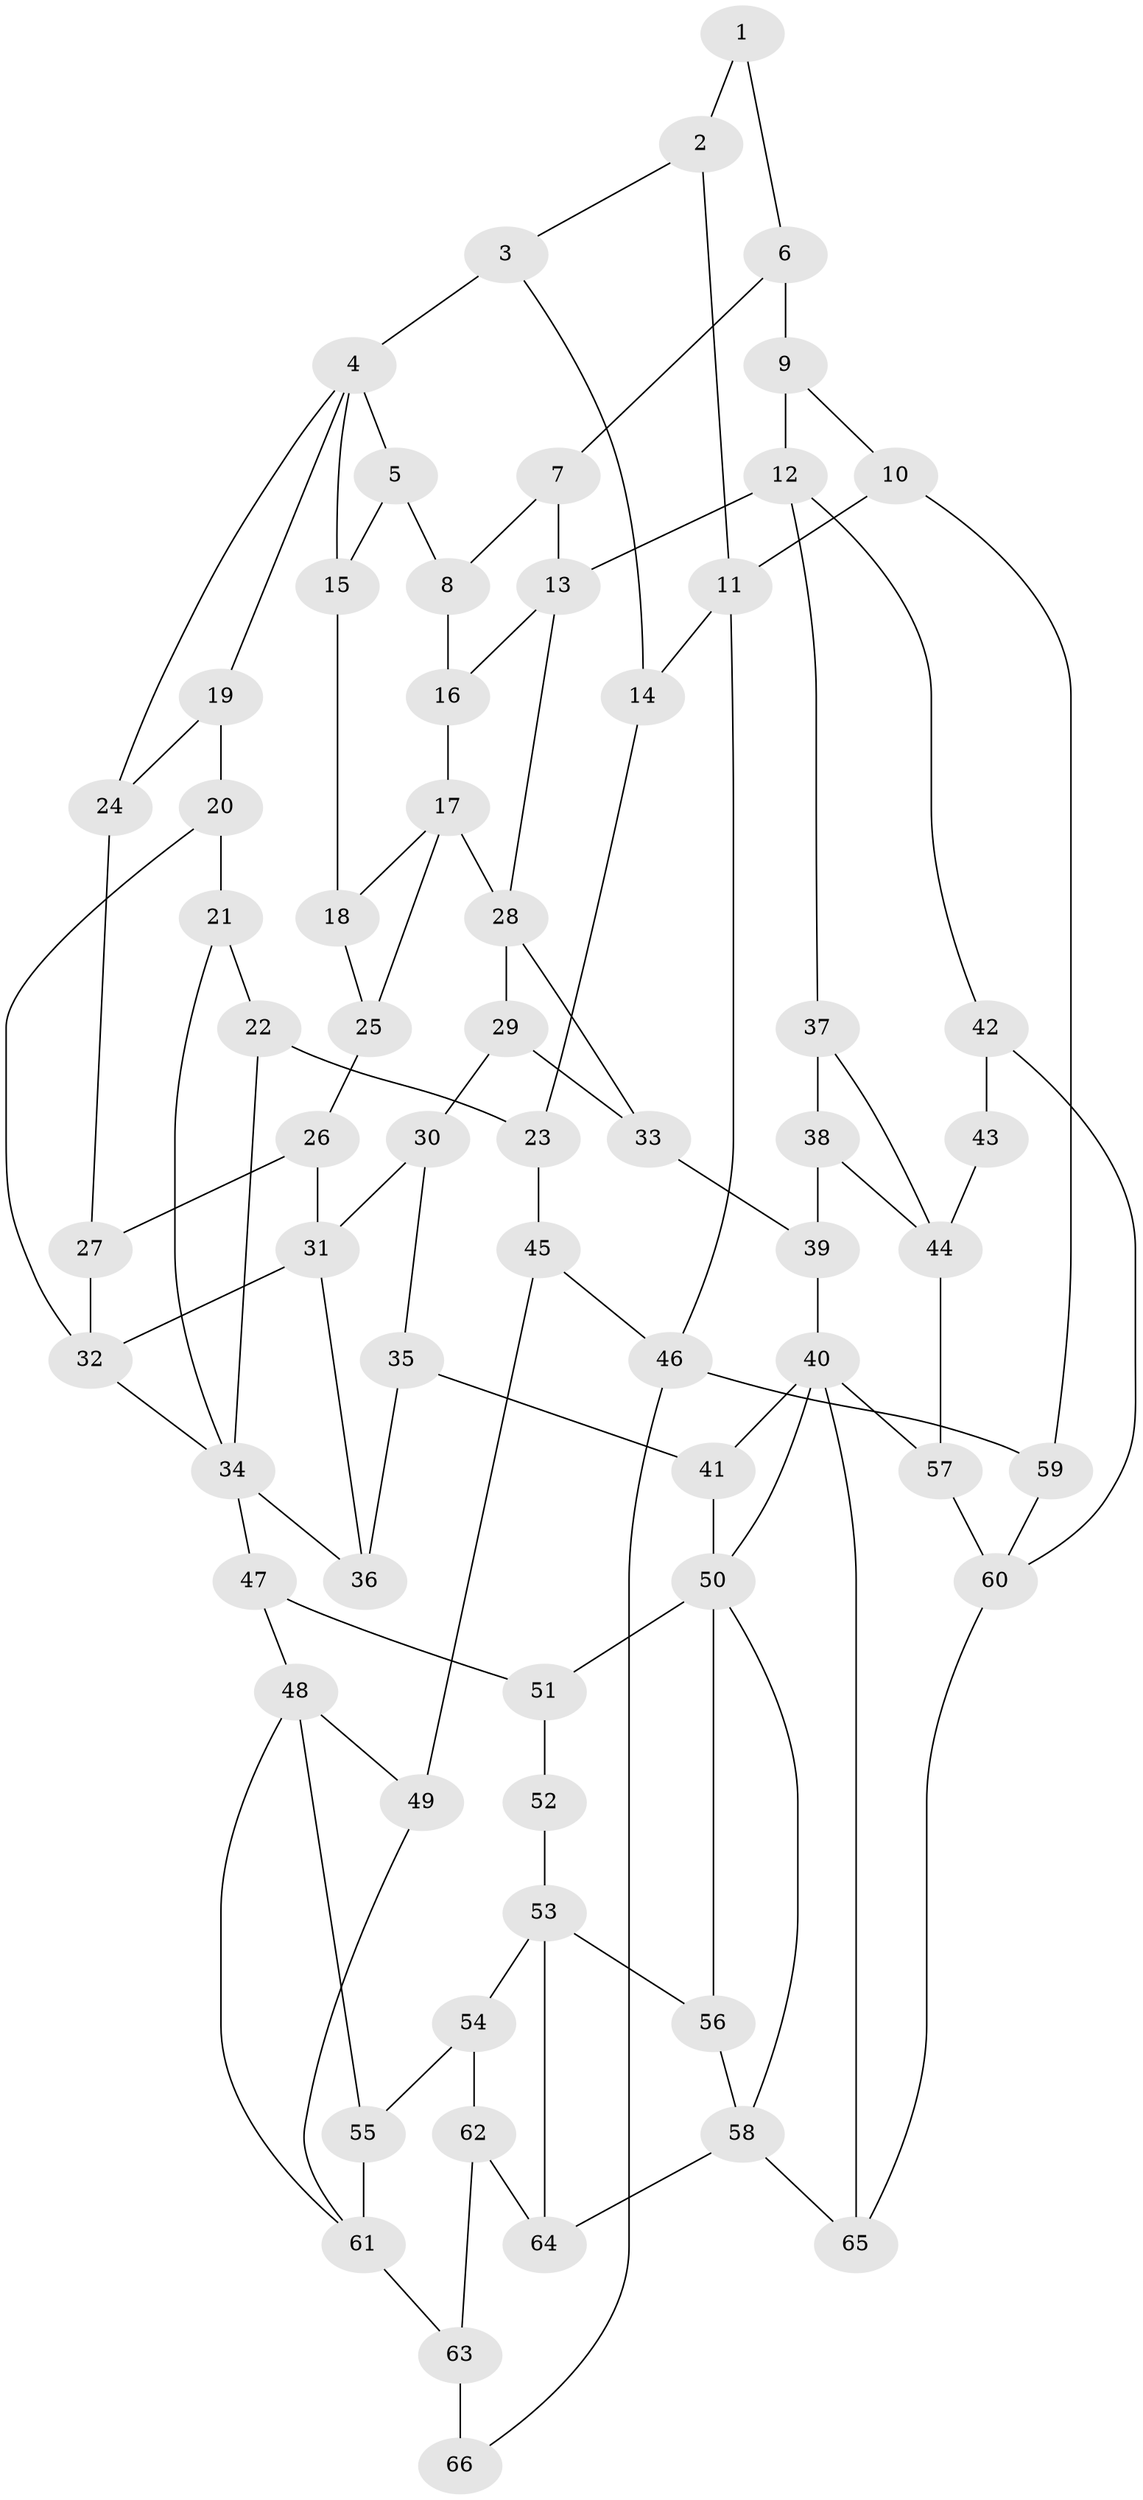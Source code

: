 // original degree distribution, {3: 0.015151515151515152, 4: 0.24242424242424243, 5: 0.5151515151515151, 6: 0.22727272727272727}
// Generated by graph-tools (version 1.1) at 2025/38/03/09/25 02:38:46]
// undirected, 66 vertices, 108 edges
graph export_dot {
graph [start="1"]
  node [color=gray90,style=filled];
  1;
  2;
  3;
  4;
  5;
  6;
  7;
  8;
  9;
  10;
  11;
  12;
  13;
  14;
  15;
  16;
  17;
  18;
  19;
  20;
  21;
  22;
  23;
  24;
  25;
  26;
  27;
  28;
  29;
  30;
  31;
  32;
  33;
  34;
  35;
  36;
  37;
  38;
  39;
  40;
  41;
  42;
  43;
  44;
  45;
  46;
  47;
  48;
  49;
  50;
  51;
  52;
  53;
  54;
  55;
  56;
  57;
  58;
  59;
  60;
  61;
  62;
  63;
  64;
  65;
  66;
  1 -- 2 [weight=1.0];
  1 -- 6 [weight=1.0];
  2 -- 3 [weight=1.0];
  2 -- 11 [weight=1.0];
  3 -- 4 [weight=2.0];
  3 -- 14 [weight=1.0];
  4 -- 5 [weight=1.0];
  4 -- 15 [weight=1.0];
  4 -- 19 [weight=1.0];
  4 -- 24 [weight=1.0];
  5 -- 8 [weight=1.0];
  5 -- 15 [weight=2.0];
  6 -- 7 [weight=1.0];
  6 -- 9 [weight=2.0];
  7 -- 8 [weight=1.0];
  7 -- 13 [weight=2.0];
  8 -- 16 [weight=1.0];
  9 -- 10 [weight=2.0];
  9 -- 12 [weight=2.0];
  10 -- 11 [weight=1.0];
  10 -- 59 [weight=1.0];
  11 -- 14 [weight=1.0];
  11 -- 46 [weight=1.0];
  12 -- 13 [weight=2.0];
  12 -- 37 [weight=1.0];
  12 -- 42 [weight=1.0];
  13 -- 16 [weight=1.0];
  13 -- 28 [weight=1.0];
  14 -- 23 [weight=1.0];
  15 -- 18 [weight=1.0];
  16 -- 17 [weight=2.0];
  17 -- 18 [weight=1.0];
  17 -- 25 [weight=1.0];
  17 -- 28 [weight=2.0];
  18 -- 25 [weight=1.0];
  19 -- 20 [weight=1.0];
  19 -- 24 [weight=1.0];
  20 -- 21 [weight=1.0];
  20 -- 32 [weight=1.0];
  21 -- 22 [weight=1.0];
  21 -- 34 [weight=1.0];
  22 -- 23 [weight=1.0];
  22 -- 34 [weight=1.0];
  23 -- 45 [weight=1.0];
  24 -- 27 [weight=1.0];
  25 -- 26 [weight=1.0];
  26 -- 27 [weight=1.0];
  26 -- 31 [weight=1.0];
  27 -- 32 [weight=2.0];
  28 -- 29 [weight=1.0];
  28 -- 33 [weight=1.0];
  29 -- 30 [weight=1.0];
  29 -- 33 [weight=1.0];
  30 -- 31 [weight=1.0];
  30 -- 35 [weight=1.0];
  31 -- 32 [weight=2.0];
  31 -- 36 [weight=1.0];
  32 -- 34 [weight=1.0];
  33 -- 39 [weight=1.0];
  34 -- 36 [weight=1.0];
  34 -- 47 [weight=2.0];
  35 -- 36 [weight=1.0];
  35 -- 41 [weight=1.0];
  37 -- 38 [weight=1.0];
  37 -- 44 [weight=1.0];
  38 -- 39 [weight=1.0];
  38 -- 44 [weight=1.0];
  39 -- 40 [weight=1.0];
  40 -- 41 [weight=1.0];
  40 -- 50 [weight=1.0];
  40 -- 57 [weight=1.0];
  40 -- 65 [weight=1.0];
  41 -- 50 [weight=1.0];
  42 -- 43 [weight=1.0];
  42 -- 60 [weight=1.0];
  43 -- 44 [weight=2.0];
  44 -- 57 [weight=2.0];
  45 -- 46 [weight=1.0];
  45 -- 49 [weight=1.0];
  46 -- 59 [weight=1.0];
  46 -- 66 [weight=1.0];
  47 -- 48 [weight=2.0];
  47 -- 51 [weight=1.0];
  48 -- 49 [weight=2.0];
  48 -- 55 [weight=1.0];
  48 -- 61 [weight=1.0];
  49 -- 61 [weight=1.0];
  50 -- 51 [weight=2.0];
  50 -- 56 [weight=1.0];
  50 -- 58 [weight=1.0];
  51 -- 52 [weight=1.0];
  52 -- 53 [weight=2.0];
  53 -- 54 [weight=1.0];
  53 -- 56 [weight=2.0];
  53 -- 64 [weight=1.0];
  54 -- 55 [weight=1.0];
  54 -- 62 [weight=1.0];
  55 -- 61 [weight=1.0];
  56 -- 58 [weight=1.0];
  57 -- 60 [weight=2.0];
  58 -- 64 [weight=1.0];
  58 -- 65 [weight=1.0];
  59 -- 60 [weight=2.0];
  60 -- 65 [weight=1.0];
  61 -- 63 [weight=2.0];
  62 -- 63 [weight=2.0];
  62 -- 64 [weight=2.0];
  63 -- 66 [weight=2.0];
}
